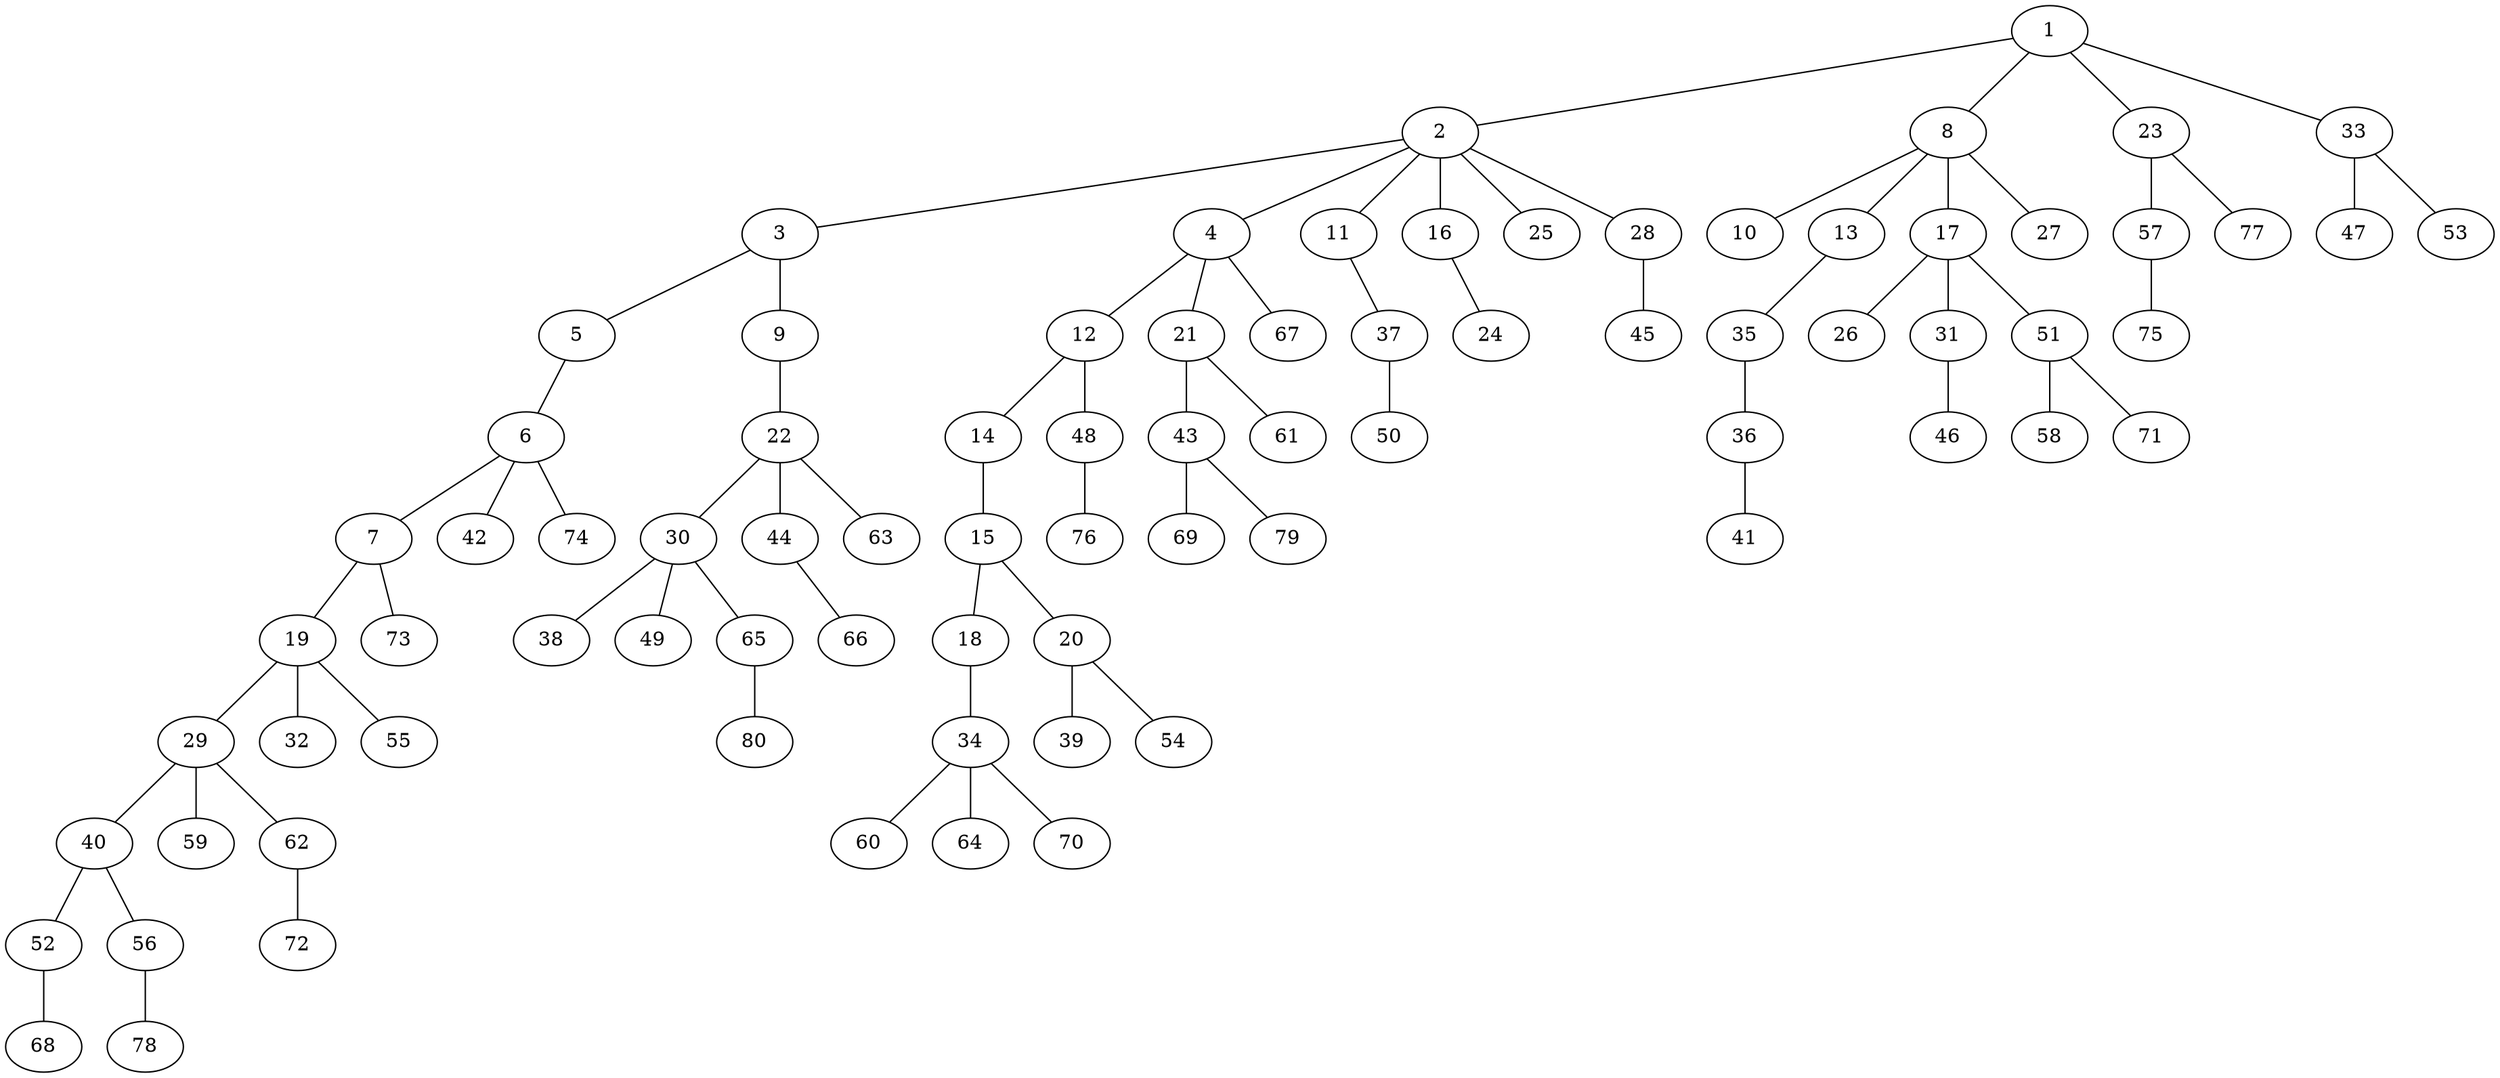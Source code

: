 graph graphname {1--2
1--8
1--23
1--33
2--3
2--4
2--11
2--16
2--25
2--28
3--5
3--9
4--12
4--21
4--67
5--6
6--7
6--42
6--74
7--19
7--73
8--10
8--13
8--17
8--27
9--22
11--37
12--14
12--48
13--35
14--15
15--18
15--20
16--24
17--26
17--31
17--51
18--34
19--29
19--32
19--55
20--39
20--54
21--43
21--61
22--30
22--44
22--63
23--57
23--77
28--45
29--40
29--59
29--62
30--38
30--49
30--65
31--46
33--47
33--53
34--60
34--64
34--70
35--36
36--41
37--50
40--52
40--56
43--69
43--79
44--66
48--76
51--58
51--71
52--68
56--78
57--75
62--72
65--80
}